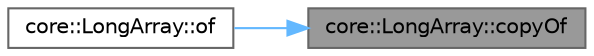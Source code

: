 digraph "core::LongArray::copyOf"
{
 // INTERACTIVE_SVG=YES
 // LATEX_PDF_SIZE
  bgcolor="transparent";
  edge [fontname=Helvetica,fontsize=10,labelfontname=Helvetica,labelfontsize=10];
  node [fontname=Helvetica,fontsize=10,shape=box,height=0.2,width=0.4];
  rankdir="RL";
  Node1 [id="Node000001",label="core::LongArray::copyOf",height=0.2,width=0.4,color="gray40", fillcolor="grey60", style="filled", fontcolor="black",tooltip="Obtain newly created LongArray instance with primitive long array, such as int8_t[],..."];
  Node1 -> Node2 [id="edge1_Node000001_Node000002",dir="back",color="steelblue1",style="solid",tooltip=" "];
  Node2 [id="Node000002",label="core::LongArray::of",height=0.2,width=0.4,color="grey40", fillcolor="white", style="filled",URL="$d0/d4a/a00147.html#aaf84a8cda83c53ea8bf9776f78d4f45a",tooltip="Obtain newly created LongArray instance with given longs values or code points."];
}
